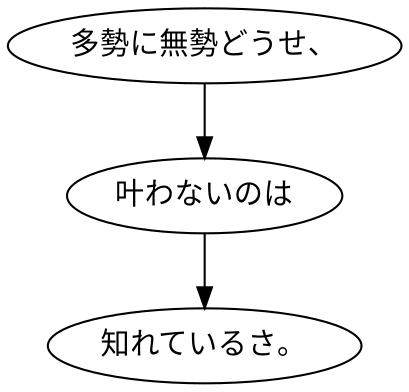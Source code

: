 digraph graph5367 {
	node0 [label="多勢に無勢どうせ、"];
	node1 [label="叶わないのは"];
	node2 [label="知れているさ。"];
	node0 -> node1;
	node1 -> node2;
}
